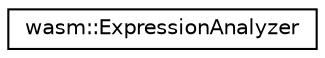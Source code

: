 digraph "Graphical Class Hierarchy"
{
  edge [fontname="Helvetica",fontsize="10",labelfontname="Helvetica",labelfontsize="10"];
  node [fontname="Helvetica",fontsize="10",shape=record];
  rankdir="LR";
  Node0 [label="wasm::ExpressionAnalyzer",height=0.2,width=0.4,color="black", fillcolor="white", style="filled",URL="$structwasm_1_1_expression_analyzer.html"];
}
